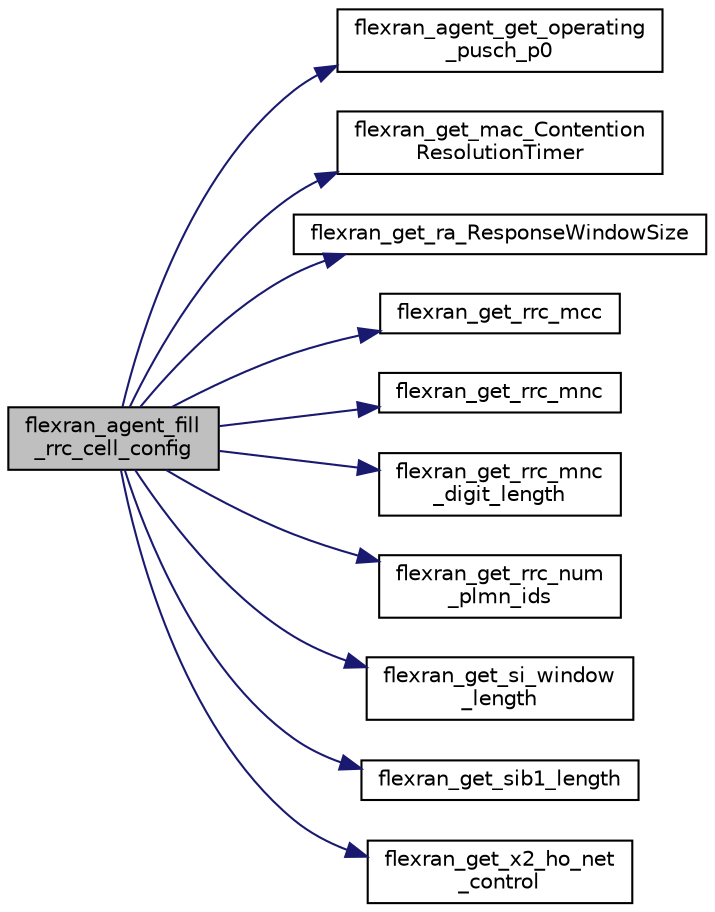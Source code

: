 digraph "flexran_agent_fill_rrc_cell_config"
{
 // LATEX_PDF_SIZE
  edge [fontname="Helvetica",fontsize="10",labelfontname="Helvetica",labelfontsize="10"];
  node [fontname="Helvetica",fontsize="10",shape=record];
  rankdir="LR";
  Node1 [label="flexran_agent_fill\l_rrc_cell_config",height=0.2,width=0.4,color="black", fillcolor="grey75", style="filled", fontcolor="black",tooltip=" "];
  Node1 -> Node2 [color="midnightblue",fontsize="10",style="solid",fontname="Helvetica"];
  Node2 [label="flexran_agent_get_operating\l_pusch_p0",height=0.2,width=0.4,color="black", fillcolor="white", style="filled",URL="$flexran__agent__ran__api_8c.html#afacd64f484b61ce6d6fc3318c0c967ee",tooltip=" "];
  Node1 -> Node3 [color="midnightblue",fontsize="10",style="solid",fontname="Helvetica"];
  Node3 [label="flexran_get_mac_Contention\lResolutionTimer",height=0.2,width=0.4,color="black", fillcolor="white", style="filled",URL="$flexran__agent__ran__api_8c.html#a47696e9c75c896fc53c00738bc4306ab",tooltip=" "];
  Node1 -> Node4 [color="midnightblue",fontsize="10",style="solid",fontname="Helvetica"];
  Node4 [label="flexran_get_ra_ResponseWindowSize",height=0.2,width=0.4,color="black", fillcolor="white", style="filled",URL="$flexran__agent__ran__api_8c.html#a516d8c9b68aa3349d84d927c181c0140",tooltip=" "];
  Node1 -> Node5 [color="midnightblue",fontsize="10",style="solid",fontname="Helvetica"];
  Node5 [label="flexran_get_rrc_mcc",height=0.2,width=0.4,color="black", fillcolor="white", style="filled",URL="$flexran__agent__ran__api_8c.html#a1dde69374e39b2bf5a2948d3ff412a79",tooltip=" "];
  Node1 -> Node6 [color="midnightblue",fontsize="10",style="solid",fontname="Helvetica"];
  Node6 [label="flexran_get_rrc_mnc",height=0.2,width=0.4,color="black", fillcolor="white", style="filled",URL="$flexran__agent__ran__api_8c.html#ae125b3a993778979b002868343661701",tooltip=" "];
  Node1 -> Node7 [color="midnightblue",fontsize="10",style="solid",fontname="Helvetica"];
  Node7 [label="flexran_get_rrc_mnc\l_digit_length",height=0.2,width=0.4,color="black", fillcolor="white", style="filled",URL="$flexran__agent__ran__api_8c.html#accb9539de55e40912c73cab035c97715",tooltip=" "];
  Node1 -> Node8 [color="midnightblue",fontsize="10",style="solid",fontname="Helvetica"];
  Node8 [label="flexran_get_rrc_num\l_plmn_ids",height=0.2,width=0.4,color="black", fillcolor="white", style="filled",URL="$flexran__agent__ran__api_8c.html#af3005e8d2898e8c0fa33a4146e6bc9b0",tooltip=" "];
  Node1 -> Node9 [color="midnightblue",fontsize="10",style="solid",fontname="Helvetica"];
  Node9 [label="flexran_get_si_window\l_length",height=0.2,width=0.4,color="black", fillcolor="white", style="filled",URL="$flexran__agent__ran__api_8c.html#ae41c8f19145f03cb54752201d7d45d9a",tooltip=" "];
  Node1 -> Node10 [color="midnightblue",fontsize="10",style="solid",fontname="Helvetica"];
  Node10 [label="flexran_get_sib1_length",height=0.2,width=0.4,color="black", fillcolor="white", style="filled",URL="$flexran__agent__ran__api_8c.html#a6f74a47a138d034e1cacb37ae7aa3367",tooltip=" "];
  Node1 -> Node11 [color="midnightblue",fontsize="10",style="solid",fontname="Helvetica"];
  Node11 [label="flexran_get_x2_ho_net\l_control",height=0.2,width=0.4,color="black", fillcolor="white", style="filled",URL="$flexran__agent__ran__api_8c.html#afe6b143c53f3e34ff6bc8cd78b7ad47f",tooltip=" "];
}
